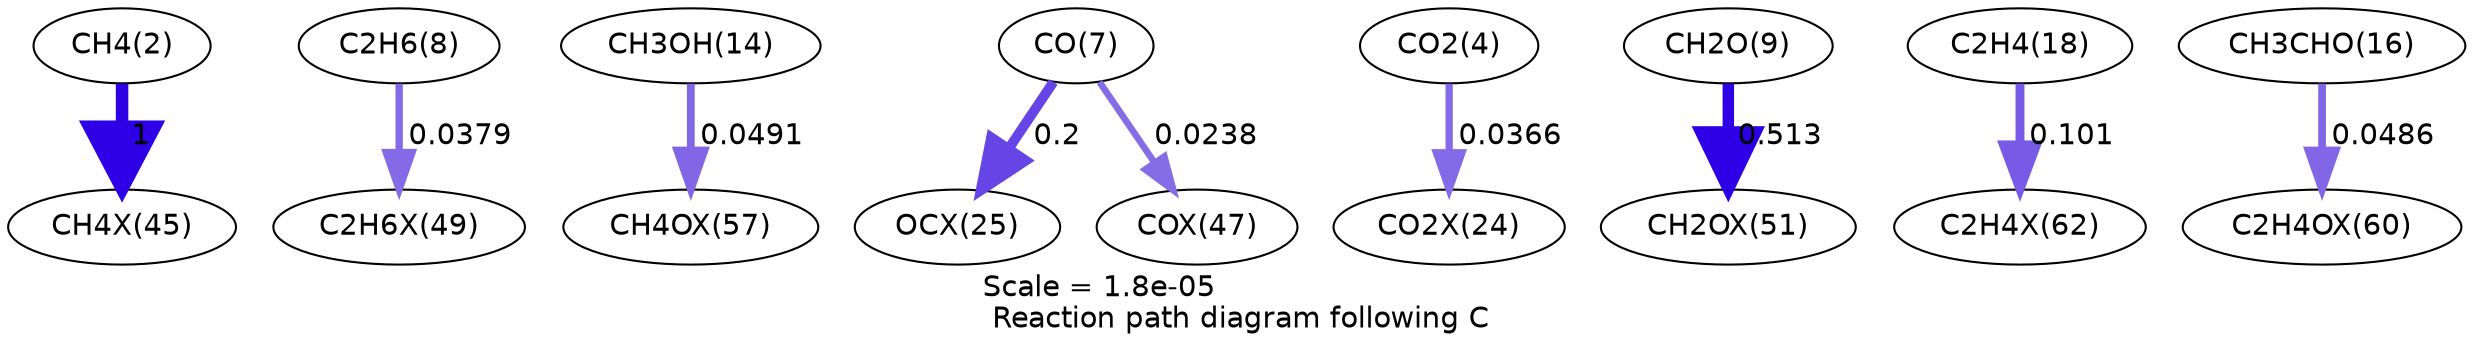 digraph reaction_paths {
center=1;
s4 -> s44[fontname="Helvetica", penwidth=6, arrowsize=3, color="0.7, 1.5, 0.9"
, label=" 1"];
s10 -> s48[fontname="Helvetica", penwidth=3.53, arrowsize=1.76, color="0.7, 0.538, 0.9"
, label=" 0.0379"];
s16 -> s53[fontname="Helvetica", penwidth=3.73, arrowsize=1.86, color="0.7, 0.549, 0.9"
, label=" 0.0491"];
s9 -> s40[fontname="Helvetica", penwidth=4.78, arrowsize=2.39, color="0.7, 0.7, 0.9"
, label=" 0.2"];
s9 -> s46[fontname="Helvetica", penwidth=3.18, arrowsize=1.59, color="0.7, 0.524, 0.9"
, label=" 0.0238"];
s6 -> s39[fontname="Helvetica", penwidth=3.5, arrowsize=1.75, color="0.7, 0.537, 0.9"
, label=" 0.0366"];
s11 -> s49[fontname="Helvetica", penwidth=5.5, arrowsize=2.75, color="0.7, 1.01, 0.9"
, label=" 0.513"];
s20 -> s55[fontname="Helvetica", penwidth=4.27, arrowsize=2.13, color="0.7, 0.601, 0.9"
, label=" 0.101"];
s18 -> s54[fontname="Helvetica", penwidth=3.72, arrowsize=1.86, color="0.7, 0.549, 0.9"
, label=" 0.0486"];
s4 [ fontname="Helvetica", label="CH4(2)"];
s6 [ fontname="Helvetica", label="CO2(4)"];
s9 [ fontname="Helvetica", label="CO(7)"];
s10 [ fontname="Helvetica", label="C2H6(8)"];
s11 [ fontname="Helvetica", label="CH2O(9)"];
s16 [ fontname="Helvetica", label="CH3OH(14)"];
s18 [ fontname="Helvetica", label="CH3CHO(16)"];
s20 [ fontname="Helvetica", label="C2H4(18)"];
s39 [ fontname="Helvetica", label="CO2X(24)"];
s40 [ fontname="Helvetica", label="OCX(25)"];
s44 [ fontname="Helvetica", label="CH4X(45)"];
s46 [ fontname="Helvetica", label="COX(47)"];
s48 [ fontname="Helvetica", label="C2H6X(49)"];
s49 [ fontname="Helvetica", label="CH2OX(51)"];
s53 [ fontname="Helvetica", label="CH4OX(57)"];
s54 [ fontname="Helvetica", label="C2H4OX(60)"];
s55 [ fontname="Helvetica", label="C2H4X(62)"];
 label = "Scale = 1.8e-05\l Reaction path diagram following C";
 fontname = "Helvetica";
}
